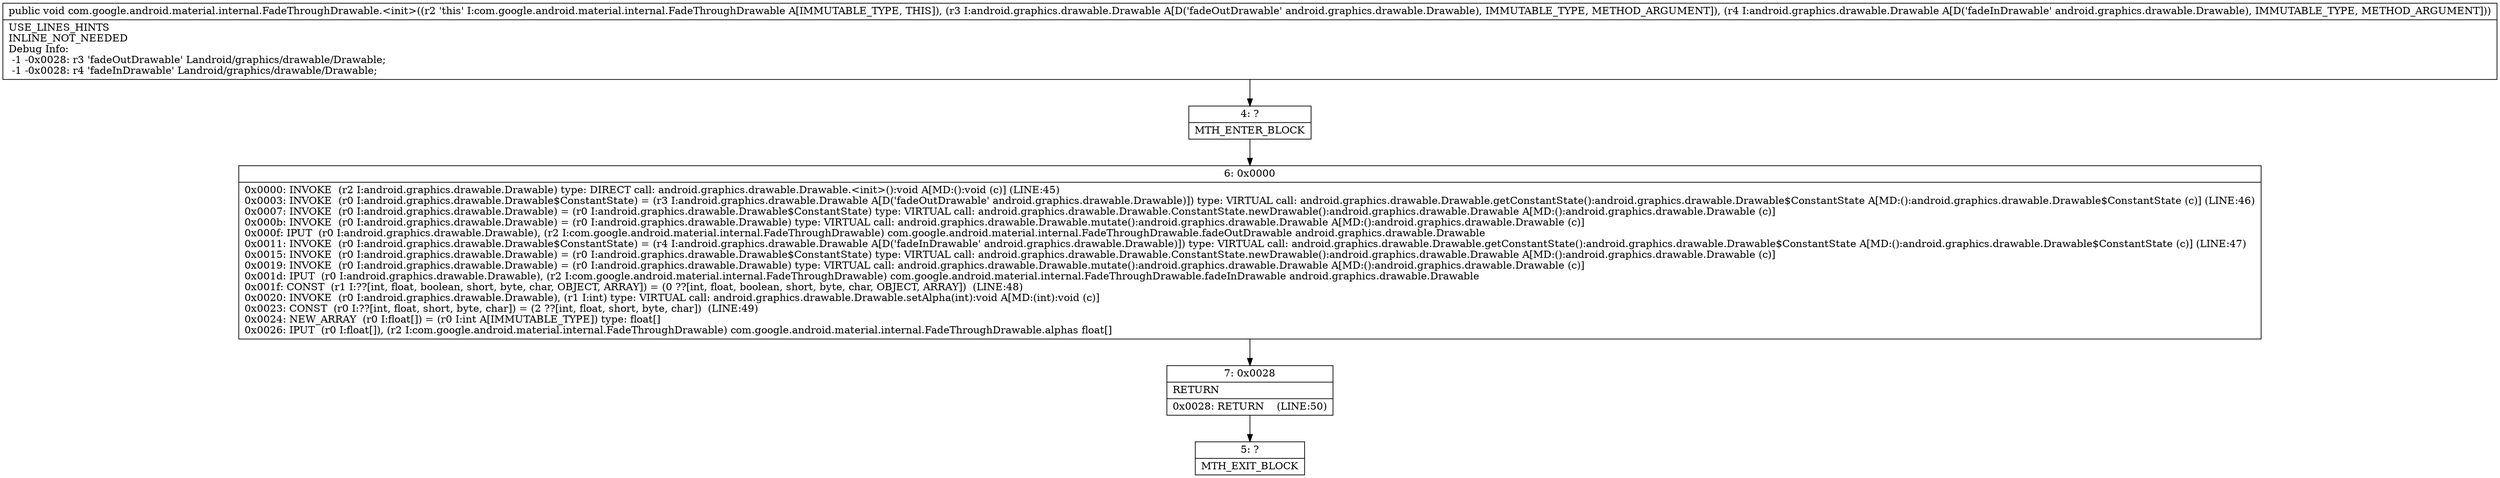 digraph "CFG forcom.google.android.material.internal.FadeThroughDrawable.\<init\>(Landroid\/graphics\/drawable\/Drawable;Landroid\/graphics\/drawable\/Drawable;)V" {
Node_4 [shape=record,label="{4\:\ ?|MTH_ENTER_BLOCK\l}"];
Node_6 [shape=record,label="{6\:\ 0x0000|0x0000: INVOKE  (r2 I:android.graphics.drawable.Drawable) type: DIRECT call: android.graphics.drawable.Drawable.\<init\>():void A[MD:():void (c)] (LINE:45)\l0x0003: INVOKE  (r0 I:android.graphics.drawable.Drawable$ConstantState) = (r3 I:android.graphics.drawable.Drawable A[D('fadeOutDrawable' android.graphics.drawable.Drawable)]) type: VIRTUAL call: android.graphics.drawable.Drawable.getConstantState():android.graphics.drawable.Drawable$ConstantState A[MD:():android.graphics.drawable.Drawable$ConstantState (c)] (LINE:46)\l0x0007: INVOKE  (r0 I:android.graphics.drawable.Drawable) = (r0 I:android.graphics.drawable.Drawable$ConstantState) type: VIRTUAL call: android.graphics.drawable.Drawable.ConstantState.newDrawable():android.graphics.drawable.Drawable A[MD:():android.graphics.drawable.Drawable (c)]\l0x000b: INVOKE  (r0 I:android.graphics.drawable.Drawable) = (r0 I:android.graphics.drawable.Drawable) type: VIRTUAL call: android.graphics.drawable.Drawable.mutate():android.graphics.drawable.Drawable A[MD:():android.graphics.drawable.Drawable (c)]\l0x000f: IPUT  (r0 I:android.graphics.drawable.Drawable), (r2 I:com.google.android.material.internal.FadeThroughDrawable) com.google.android.material.internal.FadeThroughDrawable.fadeOutDrawable android.graphics.drawable.Drawable \l0x0011: INVOKE  (r0 I:android.graphics.drawable.Drawable$ConstantState) = (r4 I:android.graphics.drawable.Drawable A[D('fadeInDrawable' android.graphics.drawable.Drawable)]) type: VIRTUAL call: android.graphics.drawable.Drawable.getConstantState():android.graphics.drawable.Drawable$ConstantState A[MD:():android.graphics.drawable.Drawable$ConstantState (c)] (LINE:47)\l0x0015: INVOKE  (r0 I:android.graphics.drawable.Drawable) = (r0 I:android.graphics.drawable.Drawable$ConstantState) type: VIRTUAL call: android.graphics.drawable.Drawable.ConstantState.newDrawable():android.graphics.drawable.Drawable A[MD:():android.graphics.drawable.Drawable (c)]\l0x0019: INVOKE  (r0 I:android.graphics.drawable.Drawable) = (r0 I:android.graphics.drawable.Drawable) type: VIRTUAL call: android.graphics.drawable.Drawable.mutate():android.graphics.drawable.Drawable A[MD:():android.graphics.drawable.Drawable (c)]\l0x001d: IPUT  (r0 I:android.graphics.drawable.Drawable), (r2 I:com.google.android.material.internal.FadeThroughDrawable) com.google.android.material.internal.FadeThroughDrawable.fadeInDrawable android.graphics.drawable.Drawable \l0x001f: CONST  (r1 I:??[int, float, boolean, short, byte, char, OBJECT, ARRAY]) = (0 ??[int, float, boolean, short, byte, char, OBJECT, ARRAY])  (LINE:48)\l0x0020: INVOKE  (r0 I:android.graphics.drawable.Drawable), (r1 I:int) type: VIRTUAL call: android.graphics.drawable.Drawable.setAlpha(int):void A[MD:(int):void (c)]\l0x0023: CONST  (r0 I:??[int, float, short, byte, char]) = (2 ??[int, float, short, byte, char])  (LINE:49)\l0x0024: NEW_ARRAY  (r0 I:float[]) = (r0 I:int A[IMMUTABLE_TYPE]) type: float[] \l0x0026: IPUT  (r0 I:float[]), (r2 I:com.google.android.material.internal.FadeThroughDrawable) com.google.android.material.internal.FadeThroughDrawable.alphas float[] \l}"];
Node_7 [shape=record,label="{7\:\ 0x0028|RETURN\l|0x0028: RETURN    (LINE:50)\l}"];
Node_5 [shape=record,label="{5\:\ ?|MTH_EXIT_BLOCK\l}"];
MethodNode[shape=record,label="{public void com.google.android.material.internal.FadeThroughDrawable.\<init\>((r2 'this' I:com.google.android.material.internal.FadeThroughDrawable A[IMMUTABLE_TYPE, THIS]), (r3 I:android.graphics.drawable.Drawable A[D('fadeOutDrawable' android.graphics.drawable.Drawable), IMMUTABLE_TYPE, METHOD_ARGUMENT]), (r4 I:android.graphics.drawable.Drawable A[D('fadeInDrawable' android.graphics.drawable.Drawable), IMMUTABLE_TYPE, METHOD_ARGUMENT]))  | USE_LINES_HINTS\lINLINE_NOT_NEEDED\lDebug Info:\l  \-1 \-0x0028: r3 'fadeOutDrawable' Landroid\/graphics\/drawable\/Drawable;\l  \-1 \-0x0028: r4 'fadeInDrawable' Landroid\/graphics\/drawable\/Drawable;\l}"];
MethodNode -> Node_4;Node_4 -> Node_6;
Node_6 -> Node_7;
Node_7 -> Node_5;
}

